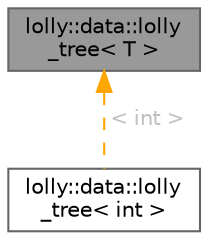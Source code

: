 digraph "lolly::data::lolly_tree&lt; T &gt;"
{
 // LATEX_PDF_SIZE
  bgcolor="transparent";
  edge [fontname=Helvetica,fontsize=10,labelfontname=Helvetica,labelfontsize=10];
  node [fontname=Helvetica,fontsize=10,shape=box,height=0.2,width=0.4];
  Node1 [id="Node000001",label="lolly::data::lolly\l_tree\< T \>",height=0.2,width=0.4,color="gray40", fillcolor="grey60", style="filled", fontcolor="black",tooltip=" "];
  Node1 -> Node2 [id="edge1_Node000001_Node000002",dir="back",color="orange",style="dashed",tooltip=" ",label=" \< int \>",fontcolor="grey" ];
  Node2 [id="Node000002",label="lolly::data::lolly\l_tree\< int \>",height=0.2,width=0.4,color="gray40", fillcolor="white", style="filled",URL="$classlolly_1_1data_1_1lolly__tree.html",tooltip=" "];
}
